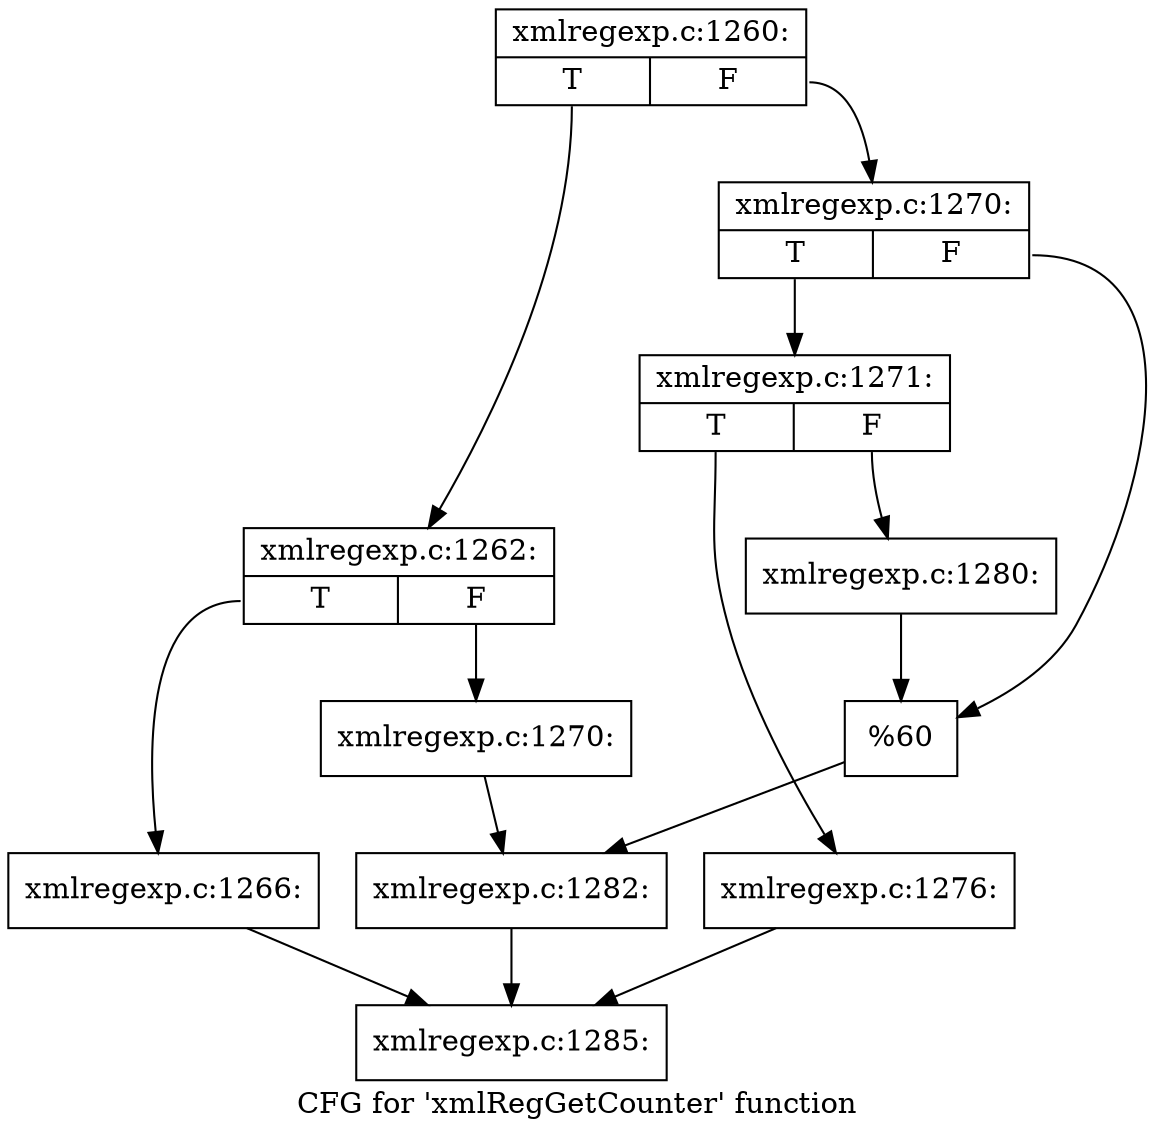digraph "CFG for 'xmlRegGetCounter' function" {
	label="CFG for 'xmlRegGetCounter' function";

	Node0x44aa690 [shape=record,label="{xmlregexp.c:1260:|{<s0>T|<s1>F}}"];
	Node0x44aa690:s0 -> Node0x44b0540;
	Node0x44aa690:s1 -> Node0x44b05e0;
	Node0x44b0540 [shape=record,label="{xmlregexp.c:1262:|{<s0>T|<s1>F}}"];
	Node0x44b0540:s0 -> Node0x44b1750;
	Node0x44b0540:s1 -> Node0x44b17a0;
	Node0x44b1750 [shape=record,label="{xmlregexp.c:1266:}"];
	Node0x44b1750 -> Node0x448d2d0;
	Node0x44b17a0 [shape=record,label="{xmlregexp.c:1270:}"];
	Node0x44b17a0 -> Node0x44b0590;
	Node0x44b05e0 [shape=record,label="{xmlregexp.c:1270:|{<s0>T|<s1>F}}"];
	Node0x44b05e0:s0 -> Node0x44b2490;
	Node0x44b05e0:s1 -> Node0x44b24e0;
	Node0x44b2490 [shape=record,label="{xmlregexp.c:1271:|{<s0>T|<s1>F}}"];
	Node0x44b2490:s0 -> Node0x44b38b0;
	Node0x44b2490:s1 -> Node0x44b3900;
	Node0x44b38b0 [shape=record,label="{xmlregexp.c:1276:}"];
	Node0x44b38b0 -> Node0x448d2d0;
	Node0x44b3900 [shape=record,label="{xmlregexp.c:1280:}"];
	Node0x44b3900 -> Node0x44b24e0;
	Node0x44b24e0 [shape=record,label="{%60}"];
	Node0x44b24e0 -> Node0x44b0590;
	Node0x44b0590 [shape=record,label="{xmlregexp.c:1282:}"];
	Node0x44b0590 -> Node0x448d2d0;
	Node0x448d2d0 [shape=record,label="{xmlregexp.c:1285:}"];
}
